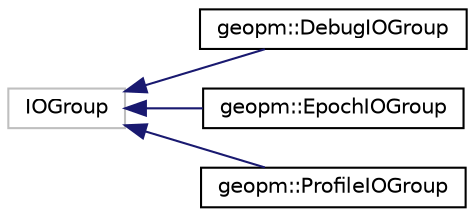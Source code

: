 digraph "Graphical Class Hierarchy"
{
 // LATEX_PDF_SIZE
  edge [fontname="Helvetica",fontsize="10",labelfontname="Helvetica",labelfontsize="10"];
  node [fontname="Helvetica",fontsize="10",shape=record];
  rankdir="LR";
  Node72 [label="IOGroup",height=0.2,width=0.4,color="grey75", fillcolor="white", style="filled",tooltip=" "];
  Node72 -> Node0 [dir="back",color="midnightblue",fontsize="10",style="solid",fontname="Helvetica"];
  Node0 [label="geopm::DebugIOGroup",height=0.2,width=0.4,color="black", fillcolor="white", style="filled",URL="$classgeopm_1_1_debug_i_o_group.html",tooltip="IOGroup that Agents can use to expose internal values."];
  Node72 -> Node74 [dir="back",color="midnightblue",fontsize="10",style="solid",fontname="Helvetica"];
  Node74 [label="geopm::EpochIOGroup",height=0.2,width=0.4,color="black", fillcolor="white", style="filled",URL="$classgeopm_1_1_epoch_i_o_group.html",tooltip=" "];
  Node72 -> Node75 [dir="back",color="midnightblue",fontsize="10",style="solid",fontname="Helvetica"];
  Node75 [label="geopm::ProfileIOGroup",height=0.2,width=0.4,color="black", fillcolor="white", style="filled",URL="$classgeopm_1_1_profile_i_o_group.html",tooltip="IOGroup that provides signals from the application."];
}
